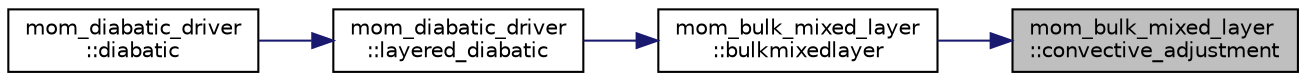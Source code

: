 digraph "mom_bulk_mixed_layer::convective_adjustment"
{
 // INTERACTIVE_SVG=YES
 // LATEX_PDF_SIZE
  edge [fontname="Helvetica",fontsize="10",labelfontname="Helvetica",labelfontsize="10"];
  node [fontname="Helvetica",fontsize="10",shape=record];
  rankdir="RL";
  Node1 [label="mom_bulk_mixed_layer\l::convective_adjustment",height=0.2,width=0.4,color="black", fillcolor="grey75", style="filled", fontcolor="black",tooltip="This subroutine does instantaneous convective entrainment into the buffer layers and mixed layers to ..."];
  Node1 -> Node2 [dir="back",color="midnightblue",fontsize="10",style="solid",fontname="Helvetica"];
  Node2 [label="mom_bulk_mixed_layer\l::bulkmixedlayer",height=0.2,width=0.4,color="black", fillcolor="white", style="filled",URL="$namespacemom__bulk__mixed__layer.html#ad6b69cad68bd88aa1deee0481fd3cc59",tooltip="This subroutine partially steps the bulk mixed layer model. The following processes are executed,..."];
  Node2 -> Node3 [dir="back",color="midnightblue",fontsize="10",style="solid",fontname="Helvetica"];
  Node3 [label="mom_diabatic_driver\l::layered_diabatic",height=0.2,width=0.4,color="black", fillcolor="white", style="filled",URL="$namespacemom__diabatic__driver.html#a71d8d849db16be4b87c2650b49f01c82",tooltip="Imposes the diapycnal mass fluxes and the accompanying diapycnal advection of momentum and tracers us..."];
  Node3 -> Node4 [dir="back",color="midnightblue",fontsize="10",style="solid",fontname="Helvetica"];
  Node4 [label="mom_diabatic_driver\l::diabatic",height=0.2,width=0.4,color="black", fillcolor="white", style="filled",URL="$namespacemom__diabatic__driver.html#a9005de9f3ad26b32de53e3cd9826b9b9",tooltip="This subroutine imposes the diapycnal mass fluxes and the accompanying diapycnal advection of momentu..."];
}
